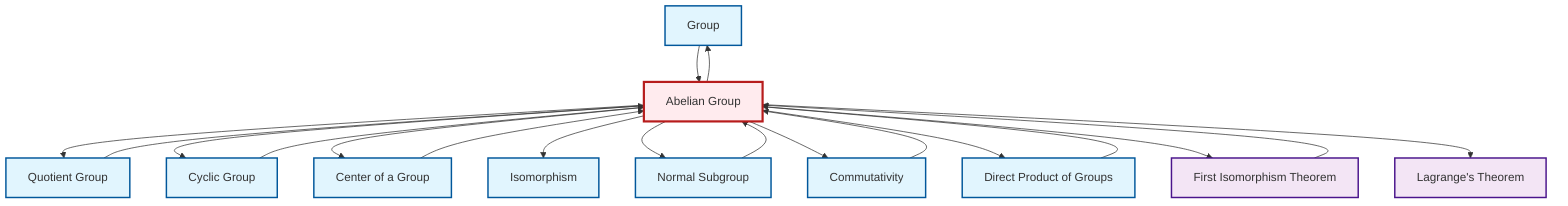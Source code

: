 graph TD
    classDef definition fill:#e1f5fe,stroke:#01579b,stroke-width:2px
    classDef theorem fill:#f3e5f5,stroke:#4a148c,stroke-width:2px
    classDef axiom fill:#fff3e0,stroke:#e65100,stroke-width:2px
    classDef example fill:#e8f5e9,stroke:#1b5e20,stroke-width:2px
    classDef current fill:#ffebee,stroke:#b71c1c,stroke-width:3px
    thm-lagrange["Lagrange's Theorem"]:::theorem
    def-group["Group"]:::definition
    def-direct-product["Direct Product of Groups"]:::definition
    def-abelian-group["Abelian Group"]:::definition
    thm-first-isomorphism["First Isomorphism Theorem"]:::theorem
    def-quotient-group["Quotient Group"]:::definition
    def-center-of-group["Center of a Group"]:::definition
    def-isomorphism["Isomorphism"]:::definition
    def-commutativity["Commutativity"]:::definition
    def-normal-subgroup["Normal Subgroup"]:::definition
    def-cyclic-group["Cyclic Group"]:::definition
    def-abelian-group --> def-quotient-group
    def-group --> def-abelian-group
    def-abelian-group --> def-cyclic-group
    def-abelian-group --> def-center-of-group
    def-normal-subgroup --> def-abelian-group
    def-abelian-group --> def-isomorphism
    def-commutativity --> def-abelian-group
    def-abelian-group --> def-normal-subgroup
    def-abelian-group --> def-commutativity
    def-abelian-group --> def-group
    def-abelian-group --> def-direct-product
    def-abelian-group --> thm-first-isomorphism
    def-cyclic-group --> def-abelian-group
    def-abelian-group --> thm-lagrange
    def-quotient-group --> def-abelian-group
    def-center-of-group --> def-abelian-group
    thm-first-isomorphism --> def-abelian-group
    def-direct-product --> def-abelian-group
    class def-abelian-group current